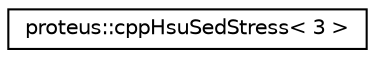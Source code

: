 digraph "Graphical Class Hierarchy"
{
 // LATEX_PDF_SIZE
  edge [fontname="Helvetica",fontsize="10",labelfontname="Helvetica",labelfontsize="10"];
  node [fontname="Helvetica",fontsize="10",shape=record];
  rankdir="LR";
  Node0 [label="proteus::cppHsuSedStress\< 3 \>",height=0.2,width=0.4,color="black", fillcolor="white", style="filled",URL="$d7/d1c/classproteus_1_1cppHsuSedStress.html",tooltip=" "];
}
